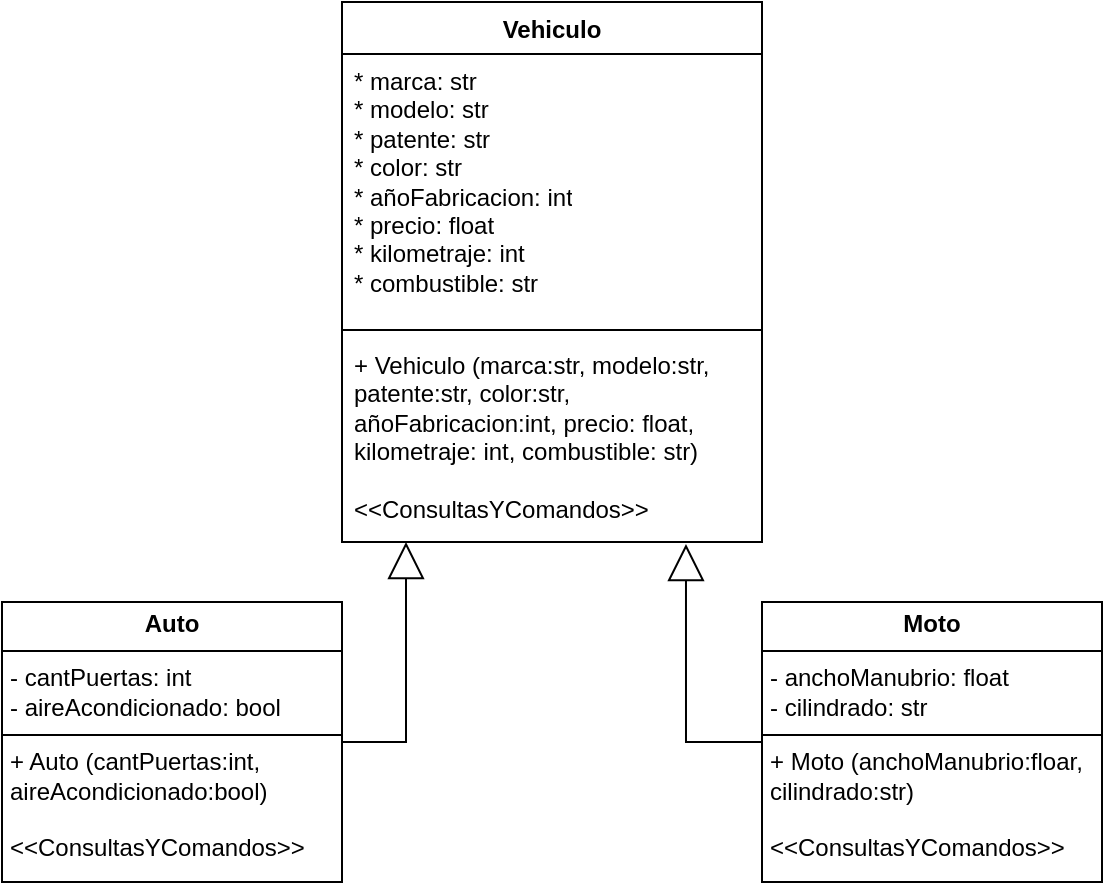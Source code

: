 <mxfile version="24.7.17">
  <diagram name="Página-1" id="t8KaOFlr_mujFqOi19Dg">
    <mxGraphModel dx="753" dy="740" grid="1" gridSize="10" guides="1" tooltips="1" connect="1" arrows="1" fold="1" page="1" pageScale="1" pageWidth="827" pageHeight="1169" math="0" shadow="0">
      <root>
        <mxCell id="0" />
        <mxCell id="1" parent="0" />
        <mxCell id="_-NVhkcpyxGrltmqXaaH-1" value="Vehiculo" style="swimlane;fontStyle=1;align=center;verticalAlign=top;childLayout=stackLayout;horizontal=1;startSize=26;horizontalStack=0;resizeParent=1;resizeParentMax=0;resizeLast=0;collapsible=1;marginBottom=0;whiteSpace=wrap;html=1;" parent="1" vertex="1">
          <mxGeometry x="330" y="30" width="210" height="270" as="geometry" />
        </mxCell>
        <mxCell id="_-NVhkcpyxGrltmqXaaH-2" value="* marca: str&lt;div&gt;* modelo: str&lt;/div&gt;&lt;div&gt;&lt;span style=&quot;background-color: initial;&quot;&gt;*&lt;/span&gt;&amp;nbsp;patente: str&lt;/div&gt;&lt;div&gt;&lt;span style=&quot;background-color: initial;&quot;&gt;*&lt;/span&gt;&amp;nbsp;color: str&lt;/div&gt;&lt;div&gt;&lt;span style=&quot;background-color: initial;&quot;&gt;*&lt;/span&gt;&amp;nbsp;añoFabricacion: int&lt;/div&gt;&lt;div&gt;&lt;span style=&quot;background-color: initial;&quot;&gt;*&lt;/span&gt;&amp;nbsp;precio: float&lt;/div&gt;&lt;div&gt;&lt;span style=&quot;background-color: initial;&quot;&gt;*&lt;/span&gt;&amp;nbsp;kilometraje: int&lt;/div&gt;&lt;div&gt;&lt;span style=&quot;background-color: initial;&quot;&gt;*&lt;/span&gt;&amp;nbsp;combustible: str&lt;/div&gt;" style="text;strokeColor=none;fillColor=none;align=left;verticalAlign=top;spacingLeft=4;spacingRight=4;overflow=hidden;rotatable=0;points=[[0,0.5],[1,0.5]];portConstraint=eastwest;whiteSpace=wrap;html=1;" parent="_-NVhkcpyxGrltmqXaaH-1" vertex="1">
          <mxGeometry y="26" width="210" height="134" as="geometry" />
        </mxCell>
        <mxCell id="_-NVhkcpyxGrltmqXaaH-3" value="" style="line;strokeWidth=1;fillColor=none;align=left;verticalAlign=middle;spacingTop=-1;spacingLeft=3;spacingRight=3;rotatable=0;labelPosition=right;points=[];portConstraint=eastwest;strokeColor=inherit;" parent="_-NVhkcpyxGrltmqXaaH-1" vertex="1">
          <mxGeometry y="160" width="210" height="8" as="geometry" />
        </mxCell>
        <mxCell id="_-NVhkcpyxGrltmqXaaH-4" value="+ Vehiculo (marca:str, modelo:str, patente:str, color:str, añoFabricacion:int, precio: float, kilometraje: int, combustible: str)&lt;div&gt;&lt;br&gt;&lt;/div&gt;&lt;div&gt;&lt;span style=&quot;background-color: initial;&quot;&gt;&amp;lt;&amp;lt;ConsultasYComandos&amp;gt;&amp;gt;&lt;/span&gt;&lt;span style=&quot;color: rgba(0, 0, 0, 0); font-family: monospace; font-size: 0px; text-wrap: nowrap; background-color: initial;&quot;&gt;%3CmxGraphModel%3E%3Croot%3E%3CmxCell%20id%3D%220%22%2F%3E%3CmxCell%20id%3D%221%22%20parent%3D%220%22%2F%3E%3CmxCell%20id%3D%222%22%20value%3D%22%22%20style%3D%22endArrow%3Dblock%3BendSize%3D16%3BendFill%3D0%3Bhtml%3D1%3Brounded%3D0%3BentryX%3D0.152%3BentryY%3D1.012%3BentryDx%3D0%3BentryDy%3D0%3BentryPerimeter%3D0%3B%22%20edge%3D%221%22%20parent%3D%221%22%3E%3CmxGeometry%20width%3D%22160%22%20relative%3D%221%22%20as%3D%22geometry%22%3E%3CmxPoint%20x%3D%22330%22%20y%3D%22380%22%20as%3D%22sourcePoint%22%2F%3E%3CmxPoint%20x%3D%22362%22%20y%3D%22291%22%20as%3D%22targetPoint%22%2F%3E%3CArray%20as%3D%22points%22%3E%3CmxPoint%20x%3D%22362%22%20y%3D%22380%22%2F%3E%3C%2FArray%3E%3C%2FmxGeometry%3E%3C%2FmxCell%3E%3C%2Froot%3E%3C%2FmxGraphModel%3E&lt;/span&gt;&lt;br&gt;&lt;/div&gt;" style="text;strokeColor=none;fillColor=none;align=left;verticalAlign=top;spacingLeft=4;spacingRight=4;overflow=hidden;rotatable=0;points=[[0,0.5],[1,0.5]];portConstraint=eastwest;whiteSpace=wrap;html=1;" parent="_-NVhkcpyxGrltmqXaaH-1" vertex="1">
          <mxGeometry y="168" width="210" height="102" as="geometry" />
        </mxCell>
        <mxCell id="_-NVhkcpyxGrltmqXaaH-5" value="&lt;p style=&quot;margin:0px;margin-top:4px;text-align:center;&quot;&gt;&lt;b&gt;Auto&lt;/b&gt;&lt;/p&gt;&lt;hr size=&quot;1&quot; style=&quot;border-style:solid;&quot;&gt;&lt;p style=&quot;margin:0px;margin-left:4px;&quot;&gt;- cantPuertas: int&lt;/p&gt;&lt;p style=&quot;margin:0px;margin-left:4px;&quot;&gt;- aireAcondicionado: bool&lt;/p&gt;&lt;hr size=&quot;1&quot; style=&quot;border-style:solid;&quot;&gt;&lt;p style=&quot;margin:0px;margin-left:4px;&quot;&gt;+ Auto (cantPuertas:int, aireAcondicionado:bool)&lt;/p&gt;&lt;p style=&quot;margin:0px;margin-left:4px;&quot;&gt;&lt;br&gt;&lt;/p&gt;&lt;p style=&quot;margin:0px;margin-left:4px;&quot;&gt;&amp;lt;&amp;lt;ConsultasYComandos&amp;gt;&amp;gt;&lt;/p&gt;" style="verticalAlign=top;align=left;overflow=fill;html=1;whiteSpace=wrap;" parent="1" vertex="1">
          <mxGeometry x="160" y="330" width="170" height="140" as="geometry" />
        </mxCell>
        <mxCell id="_-NVhkcpyxGrltmqXaaH-6" value="&lt;p style=&quot;margin:0px;margin-top:4px;text-align:center;&quot;&gt;&lt;b&gt;Moto&lt;/b&gt;&lt;/p&gt;&lt;hr size=&quot;1&quot; style=&quot;border-style:solid;&quot;&gt;&lt;p style=&quot;margin:0px;margin-left:4px;&quot;&gt;- anchoManubrio: float&lt;/p&gt;&lt;p style=&quot;margin:0px;margin-left:4px;&quot;&gt;- cilindrado: str&lt;/p&gt;&lt;hr size=&quot;1&quot; style=&quot;border-style:solid;&quot;&gt;&lt;p style=&quot;margin:0px;margin-left:4px;&quot;&gt;+ Moto (anchoManubrio:floar, cilindrado:str)&lt;/p&gt;&lt;p style=&quot;margin:0px;margin-left:4px;&quot;&gt;&lt;br&gt;&lt;/p&gt;&lt;p style=&quot;margin:0px;margin-left:4px;&quot;&gt;&amp;lt;&amp;lt;ConsultasYComandos&amp;gt;&amp;gt;&lt;br&gt;&lt;/p&gt;" style="verticalAlign=top;align=left;overflow=fill;html=1;whiteSpace=wrap;" parent="1" vertex="1">
          <mxGeometry x="540" y="330" width="170" height="140" as="geometry" />
        </mxCell>
        <mxCell id="_-NVhkcpyxGrltmqXaaH-7" value="" style="endArrow=block;endSize=16;endFill=0;html=1;rounded=0;exitX=1;exitY=0.5;exitDx=0;exitDy=0;" parent="1" source="_-NVhkcpyxGrltmqXaaH-5" edge="1">
          <mxGeometry width="160" relative="1" as="geometry">
            <mxPoint x="330" y="380" as="sourcePoint" />
            <mxPoint x="362" y="300" as="targetPoint" />
            <Array as="points">
              <mxPoint x="362" y="400" />
            </Array>
          </mxGeometry>
        </mxCell>
        <mxCell id="_-NVhkcpyxGrltmqXaaH-8" value="" style="endArrow=block;endSize=16;endFill=0;html=1;rounded=0;exitX=0;exitY=0.5;exitDx=0;exitDy=0;entryX=0.819;entryY=1.01;entryDx=0;entryDy=0;entryPerimeter=0;" parent="1" source="_-NVhkcpyxGrltmqXaaH-6" target="_-NVhkcpyxGrltmqXaaH-4" edge="1">
          <mxGeometry width="160" relative="1" as="geometry">
            <mxPoint x="470" y="379" as="sourcePoint" />
            <mxPoint x="502" y="310" as="targetPoint" />
            <Array as="points">
              <mxPoint x="502" y="400" />
            </Array>
          </mxGeometry>
        </mxCell>
      </root>
    </mxGraphModel>
  </diagram>
</mxfile>
